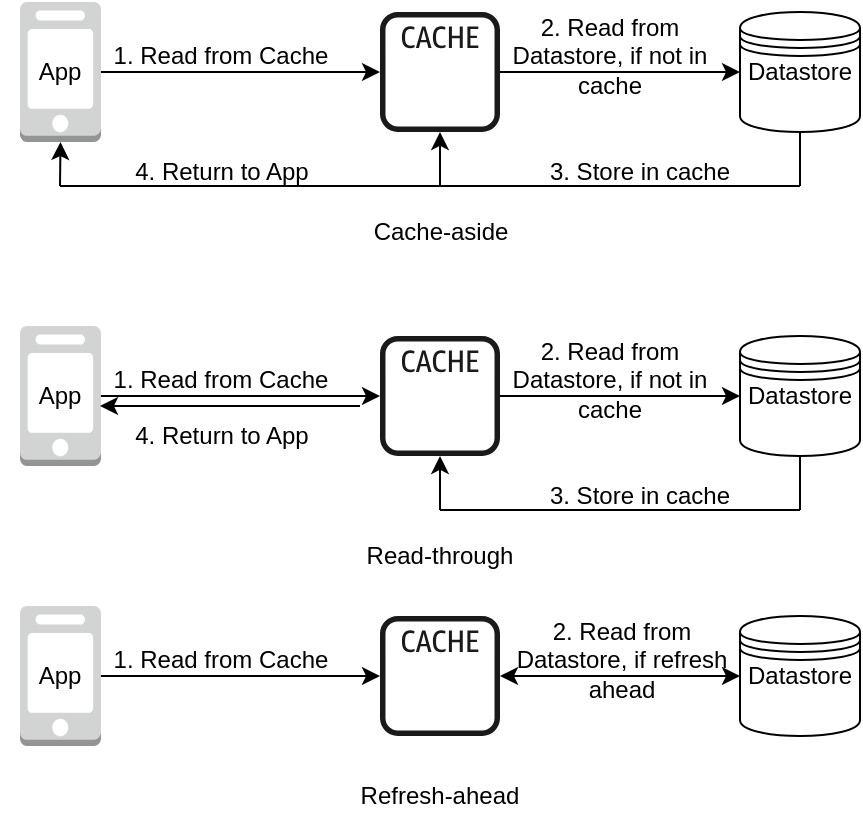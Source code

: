 <mxfile version="21.3.7" type="github">
  <diagram name="Page-1" id="Oi7OsTwLrwf_6MCiZPdt">
    <mxGraphModel dx="954" dy="502" grid="1" gridSize="10" guides="1" tooltips="1" connect="1" arrows="1" fold="1" page="1" pageScale="1" pageWidth="850" pageHeight="1100" math="0" shadow="0">
      <root>
        <mxCell id="0" />
        <mxCell id="1" parent="0" />
        <mxCell id="dj_3N6z_v6fSzwfQcfUv-10" style="edgeStyle=orthogonalEdgeStyle;rounded=0;orthogonalLoop=1;jettySize=auto;html=1;exitX=1;exitY=0.5;exitDx=0;exitDy=0;exitPerimeter=0;" edge="1" parent="1" source="dj_3N6z_v6fSzwfQcfUv-1" target="dj_3N6z_v6fSzwfQcfUv-2">
          <mxGeometry relative="1" as="geometry" />
        </mxCell>
        <mxCell id="dj_3N6z_v6fSzwfQcfUv-1" value="" style="outlineConnect=0;dashed=0;verticalLabelPosition=bottom;verticalAlign=top;align=center;html=1;shape=mxgraph.aws3.mobile_client;fillColor=#D2D3D3;gradientColor=none;" vertex="1" parent="1">
          <mxGeometry x="20" y="30" width="40.5" height="70" as="geometry" />
        </mxCell>
        <mxCell id="dj_3N6z_v6fSzwfQcfUv-13" style="edgeStyle=orthogonalEdgeStyle;rounded=0;orthogonalLoop=1;jettySize=auto;html=1;entryX=0;entryY=0.5;entryDx=0;entryDy=0;" edge="1" parent="1" source="dj_3N6z_v6fSzwfQcfUv-2" target="dj_3N6z_v6fSzwfQcfUv-3">
          <mxGeometry relative="1" as="geometry" />
        </mxCell>
        <mxCell id="dj_3N6z_v6fSzwfQcfUv-2" value="" style="sketch=0;outlineConnect=0;fontColor=#232F3E;gradientColor=none;fillColor=#1A1A1A;strokeColor=none;dashed=0;verticalLabelPosition=bottom;verticalAlign=top;align=center;html=1;fontSize=12;fontStyle=0;aspect=fixed;pointerEvents=1;shape=mxgraph.aws4.cache_node;" vertex="1" parent="1">
          <mxGeometry x="200" y="35" width="60" height="60" as="geometry" />
        </mxCell>
        <mxCell id="dj_3N6z_v6fSzwfQcfUv-3" value="" style="shape=datastore;whiteSpace=wrap;html=1;" vertex="1" parent="1">
          <mxGeometry x="380" y="35" width="60" height="60" as="geometry" />
        </mxCell>
        <mxCell id="dj_3N6z_v6fSzwfQcfUv-11" value="1. Read from Cache" style="text;html=1;strokeColor=none;fillColor=none;align=center;verticalAlign=middle;whiteSpace=wrap;rounded=0;" vertex="1" parent="1">
          <mxGeometry x="61" y="42" width="119" height="30" as="geometry" />
        </mxCell>
        <mxCell id="dj_3N6z_v6fSzwfQcfUv-14" value="2. Read from Datastore, if not in cache" style="text;html=1;strokeColor=none;fillColor=none;align=center;verticalAlign=middle;whiteSpace=wrap;rounded=0;" vertex="1" parent="1">
          <mxGeometry x="250" y="42" width="130" height="30" as="geometry" />
        </mxCell>
        <mxCell id="dj_3N6z_v6fSzwfQcfUv-16" value="App" style="text;html=1;strokeColor=none;fillColor=none;align=center;verticalAlign=middle;whiteSpace=wrap;rounded=0;" vertex="1" parent="1">
          <mxGeometry x="10" y="50" width="60" height="30" as="geometry" />
        </mxCell>
        <mxCell id="dj_3N6z_v6fSzwfQcfUv-17" value="Datastore" style="text;html=1;strokeColor=none;fillColor=none;align=center;verticalAlign=middle;whiteSpace=wrap;rounded=0;" vertex="1" parent="1">
          <mxGeometry x="380" y="50" width="60" height="30" as="geometry" />
        </mxCell>
        <mxCell id="dj_3N6z_v6fSzwfQcfUv-19" value="" style="endArrow=none;html=1;rounded=0;entryX=0.5;entryY=1;entryDx=0;entryDy=0;" edge="1" parent="1" target="dj_3N6z_v6fSzwfQcfUv-3">
          <mxGeometry width="50" height="50" relative="1" as="geometry">
            <mxPoint x="410" y="122" as="sourcePoint" />
            <mxPoint x="110" y="232" as="targetPoint" />
          </mxGeometry>
        </mxCell>
        <mxCell id="dj_3N6z_v6fSzwfQcfUv-20" value="" style="endArrow=none;html=1;rounded=0;" edge="1" parent="1">
          <mxGeometry width="50" height="50" relative="1" as="geometry">
            <mxPoint x="230" y="122" as="sourcePoint" />
            <mxPoint x="410" y="122" as="targetPoint" />
          </mxGeometry>
        </mxCell>
        <mxCell id="dj_3N6z_v6fSzwfQcfUv-21" value="" style="endArrow=classic;html=1;rounded=0;" edge="1" parent="1" target="dj_3N6z_v6fSzwfQcfUv-2">
          <mxGeometry width="50" height="50" relative="1" as="geometry">
            <mxPoint x="230" y="122" as="sourcePoint" />
            <mxPoint x="110" y="232" as="targetPoint" />
          </mxGeometry>
        </mxCell>
        <mxCell id="dj_3N6z_v6fSzwfQcfUv-22" value="" style="endArrow=none;html=1;rounded=0;" edge="1" parent="1">
          <mxGeometry width="50" height="50" relative="1" as="geometry">
            <mxPoint x="40" y="122" as="sourcePoint" />
            <mxPoint x="230" y="122" as="targetPoint" />
          </mxGeometry>
        </mxCell>
        <mxCell id="dj_3N6z_v6fSzwfQcfUv-23" value="" style="endArrow=classic;html=1;rounded=0;entryX=0.5;entryY=1;entryDx=0;entryDy=0;entryPerimeter=0;" edge="1" parent="1" target="dj_3N6z_v6fSzwfQcfUv-1">
          <mxGeometry width="50" height="50" relative="1" as="geometry">
            <mxPoint x="40" y="122" as="sourcePoint" />
            <mxPoint x="110" y="232" as="targetPoint" />
          </mxGeometry>
        </mxCell>
        <mxCell id="dj_3N6z_v6fSzwfQcfUv-24" value="3. Store in cache" style="text;html=1;strokeColor=none;fillColor=none;align=center;verticalAlign=middle;whiteSpace=wrap;rounded=0;" vertex="1" parent="1">
          <mxGeometry x="280" y="100" width="100" height="30" as="geometry" />
        </mxCell>
        <mxCell id="dj_3N6z_v6fSzwfQcfUv-25" value="4. Return to App" style="text;html=1;strokeColor=none;fillColor=none;align=center;verticalAlign=middle;whiteSpace=wrap;rounded=0;" vertex="1" parent="1">
          <mxGeometry x="70.5" y="100" width="100" height="30" as="geometry" />
        </mxCell>
        <mxCell id="dj_3N6z_v6fSzwfQcfUv-58" style="edgeStyle=orthogonalEdgeStyle;rounded=0;orthogonalLoop=1;jettySize=auto;html=1;exitX=1;exitY=0.5;exitDx=0;exitDy=0;exitPerimeter=0;" edge="1" parent="1" source="dj_3N6z_v6fSzwfQcfUv-59" target="dj_3N6z_v6fSzwfQcfUv-61">
          <mxGeometry relative="1" as="geometry" />
        </mxCell>
        <mxCell id="dj_3N6z_v6fSzwfQcfUv-59" value="" style="outlineConnect=0;dashed=0;verticalLabelPosition=bottom;verticalAlign=top;align=center;html=1;shape=mxgraph.aws3.mobile_client;fillColor=#D2D3D3;gradientColor=none;" vertex="1" parent="1">
          <mxGeometry x="20" y="192" width="40.5" height="70" as="geometry" />
        </mxCell>
        <mxCell id="dj_3N6z_v6fSzwfQcfUv-60" style="edgeStyle=orthogonalEdgeStyle;rounded=0;orthogonalLoop=1;jettySize=auto;html=1;entryX=0;entryY=0.5;entryDx=0;entryDy=0;" edge="1" parent="1" source="dj_3N6z_v6fSzwfQcfUv-61" target="dj_3N6z_v6fSzwfQcfUv-62">
          <mxGeometry relative="1" as="geometry" />
        </mxCell>
        <mxCell id="dj_3N6z_v6fSzwfQcfUv-61" value="" style="sketch=0;outlineConnect=0;fontColor=#232F3E;gradientColor=none;fillColor=#1A1A1A;strokeColor=none;dashed=0;verticalLabelPosition=bottom;verticalAlign=top;align=center;html=1;fontSize=12;fontStyle=0;aspect=fixed;pointerEvents=1;shape=mxgraph.aws4.cache_node;" vertex="1" parent="1">
          <mxGeometry x="200" y="197" width="60" height="60" as="geometry" />
        </mxCell>
        <mxCell id="dj_3N6z_v6fSzwfQcfUv-62" value="" style="shape=datastore;whiteSpace=wrap;html=1;" vertex="1" parent="1">
          <mxGeometry x="380" y="197" width="60" height="60" as="geometry" />
        </mxCell>
        <mxCell id="dj_3N6z_v6fSzwfQcfUv-63" value="1. Read from Cache" style="text;html=1;strokeColor=none;fillColor=none;align=center;verticalAlign=middle;whiteSpace=wrap;rounded=0;" vertex="1" parent="1">
          <mxGeometry x="61" y="204" width="119" height="30" as="geometry" />
        </mxCell>
        <mxCell id="dj_3N6z_v6fSzwfQcfUv-64" value="2. Read from Datastore, if not in cache" style="text;html=1;strokeColor=none;fillColor=none;align=center;verticalAlign=middle;whiteSpace=wrap;rounded=0;" vertex="1" parent="1">
          <mxGeometry x="250" y="204" width="130" height="30" as="geometry" />
        </mxCell>
        <mxCell id="dj_3N6z_v6fSzwfQcfUv-65" value="App" style="text;html=1;strokeColor=none;fillColor=none;align=center;verticalAlign=middle;whiteSpace=wrap;rounded=0;" vertex="1" parent="1">
          <mxGeometry x="10" y="212" width="60" height="30" as="geometry" />
        </mxCell>
        <mxCell id="dj_3N6z_v6fSzwfQcfUv-66" value="Datastore" style="text;html=1;strokeColor=none;fillColor=none;align=center;verticalAlign=middle;whiteSpace=wrap;rounded=0;" vertex="1" parent="1">
          <mxGeometry x="380" y="212" width="60" height="30" as="geometry" />
        </mxCell>
        <mxCell id="dj_3N6z_v6fSzwfQcfUv-67" value="" style="endArrow=none;html=1;rounded=0;entryX=0.5;entryY=1;entryDx=0;entryDy=0;" edge="1" parent="1" target="dj_3N6z_v6fSzwfQcfUv-62">
          <mxGeometry width="50" height="50" relative="1" as="geometry">
            <mxPoint x="410" y="284" as="sourcePoint" />
            <mxPoint x="110" y="394" as="targetPoint" />
          </mxGeometry>
        </mxCell>
        <mxCell id="dj_3N6z_v6fSzwfQcfUv-68" value="" style="endArrow=none;html=1;rounded=0;" edge="1" parent="1">
          <mxGeometry width="50" height="50" relative="1" as="geometry">
            <mxPoint x="230" y="284" as="sourcePoint" />
            <mxPoint x="410" y="284" as="targetPoint" />
          </mxGeometry>
        </mxCell>
        <mxCell id="dj_3N6z_v6fSzwfQcfUv-69" value="" style="endArrow=classic;html=1;rounded=0;" edge="1" parent="1" target="dj_3N6z_v6fSzwfQcfUv-61">
          <mxGeometry width="50" height="50" relative="1" as="geometry">
            <mxPoint x="230" y="284" as="sourcePoint" />
            <mxPoint x="110" y="394" as="targetPoint" />
          </mxGeometry>
        </mxCell>
        <mxCell id="dj_3N6z_v6fSzwfQcfUv-72" value="3. Store in cache" style="text;html=1;strokeColor=none;fillColor=none;align=center;verticalAlign=middle;whiteSpace=wrap;rounded=0;" vertex="1" parent="1">
          <mxGeometry x="280" y="262" width="100" height="30" as="geometry" />
        </mxCell>
        <mxCell id="dj_3N6z_v6fSzwfQcfUv-74" value="" style="endArrow=classic;html=1;rounded=0;" edge="1" parent="1">
          <mxGeometry width="50" height="50" relative="1" as="geometry">
            <mxPoint x="190" y="232" as="sourcePoint" />
            <mxPoint x="60" y="232" as="targetPoint" />
          </mxGeometry>
        </mxCell>
        <mxCell id="dj_3N6z_v6fSzwfQcfUv-75" value="4. Return to App" style="text;html=1;strokeColor=none;fillColor=none;align=center;verticalAlign=middle;whiteSpace=wrap;rounded=0;" vertex="1" parent="1">
          <mxGeometry x="70.5" y="232" width="100" height="30" as="geometry" />
        </mxCell>
        <mxCell id="dj_3N6z_v6fSzwfQcfUv-76" style="edgeStyle=orthogonalEdgeStyle;rounded=0;orthogonalLoop=1;jettySize=auto;html=1;exitX=1;exitY=0.5;exitDx=0;exitDy=0;exitPerimeter=0;" edge="1" parent="1" source="dj_3N6z_v6fSzwfQcfUv-77" target="dj_3N6z_v6fSzwfQcfUv-79">
          <mxGeometry relative="1" as="geometry" />
        </mxCell>
        <mxCell id="dj_3N6z_v6fSzwfQcfUv-77" value="" style="outlineConnect=0;dashed=0;verticalLabelPosition=bottom;verticalAlign=top;align=center;html=1;shape=mxgraph.aws3.mobile_client;fillColor=#D2D3D3;gradientColor=none;" vertex="1" parent="1">
          <mxGeometry x="20" y="332" width="40.5" height="70" as="geometry" />
        </mxCell>
        <mxCell id="dj_3N6z_v6fSzwfQcfUv-79" value="" style="sketch=0;outlineConnect=0;fontColor=#232F3E;gradientColor=none;fillColor=#1A1A1A;strokeColor=none;dashed=0;verticalLabelPosition=bottom;verticalAlign=top;align=center;html=1;fontSize=12;fontStyle=0;aspect=fixed;pointerEvents=1;shape=mxgraph.aws4.cache_node;" vertex="1" parent="1">
          <mxGeometry x="200" y="337" width="60" height="60" as="geometry" />
        </mxCell>
        <mxCell id="dj_3N6z_v6fSzwfQcfUv-80" value="" style="shape=datastore;whiteSpace=wrap;html=1;" vertex="1" parent="1">
          <mxGeometry x="380" y="337" width="60" height="60" as="geometry" />
        </mxCell>
        <mxCell id="dj_3N6z_v6fSzwfQcfUv-81" value="1. Read from Cache" style="text;html=1;strokeColor=none;fillColor=none;align=center;verticalAlign=middle;whiteSpace=wrap;rounded=0;" vertex="1" parent="1">
          <mxGeometry x="61" y="344" width="119" height="30" as="geometry" />
        </mxCell>
        <mxCell id="dj_3N6z_v6fSzwfQcfUv-82" value="2. Read from Datastore, if refresh ahead" style="text;html=1;strokeColor=none;fillColor=none;align=center;verticalAlign=middle;whiteSpace=wrap;rounded=0;" vertex="1" parent="1">
          <mxGeometry x="256" y="344" width="130" height="30" as="geometry" />
        </mxCell>
        <mxCell id="dj_3N6z_v6fSzwfQcfUv-83" value="App" style="text;html=1;strokeColor=none;fillColor=none;align=center;verticalAlign=middle;whiteSpace=wrap;rounded=0;" vertex="1" parent="1">
          <mxGeometry x="10" y="352" width="60" height="30" as="geometry" />
        </mxCell>
        <mxCell id="dj_3N6z_v6fSzwfQcfUv-84" value="Datastore" style="text;html=1;strokeColor=none;fillColor=none;align=center;verticalAlign=middle;whiteSpace=wrap;rounded=0;" vertex="1" parent="1">
          <mxGeometry x="380" y="352" width="60" height="30" as="geometry" />
        </mxCell>
        <mxCell id="dj_3N6z_v6fSzwfQcfUv-91" value="" style="endArrow=classic;startArrow=classic;html=1;rounded=0;exitX=0;exitY=0.5;exitDx=0;exitDy=0;" edge="1" parent="1" source="dj_3N6z_v6fSzwfQcfUv-84" target="dj_3N6z_v6fSzwfQcfUv-79">
          <mxGeometry width="50" height="50" relative="1" as="geometry">
            <mxPoint x="340" y="412" as="sourcePoint" />
            <mxPoint x="110" y="232" as="targetPoint" />
          </mxGeometry>
        </mxCell>
        <mxCell id="dj_3N6z_v6fSzwfQcfUv-93" value="Cache-aside" style="text;html=1;strokeColor=none;fillColor=none;align=center;verticalAlign=middle;whiteSpace=wrap;rounded=0;" vertex="1" parent="1">
          <mxGeometry x="190.5" y="130" width="79" height="30" as="geometry" />
        </mxCell>
        <mxCell id="dj_3N6z_v6fSzwfQcfUv-94" value="Read-through" style="text;html=1;strokeColor=none;fillColor=none;align=center;verticalAlign=middle;whiteSpace=wrap;rounded=0;" vertex="1" parent="1">
          <mxGeometry x="185.25" y="292" width="89.5" height="30" as="geometry" />
        </mxCell>
        <mxCell id="dj_3N6z_v6fSzwfQcfUv-95" value="Refresh-ahead" style="text;html=1;strokeColor=none;fillColor=none;align=center;verticalAlign=middle;whiteSpace=wrap;rounded=0;" vertex="1" parent="1">
          <mxGeometry x="185.25" y="412" width="89.5" height="30" as="geometry" />
        </mxCell>
      </root>
    </mxGraphModel>
  </diagram>
</mxfile>
